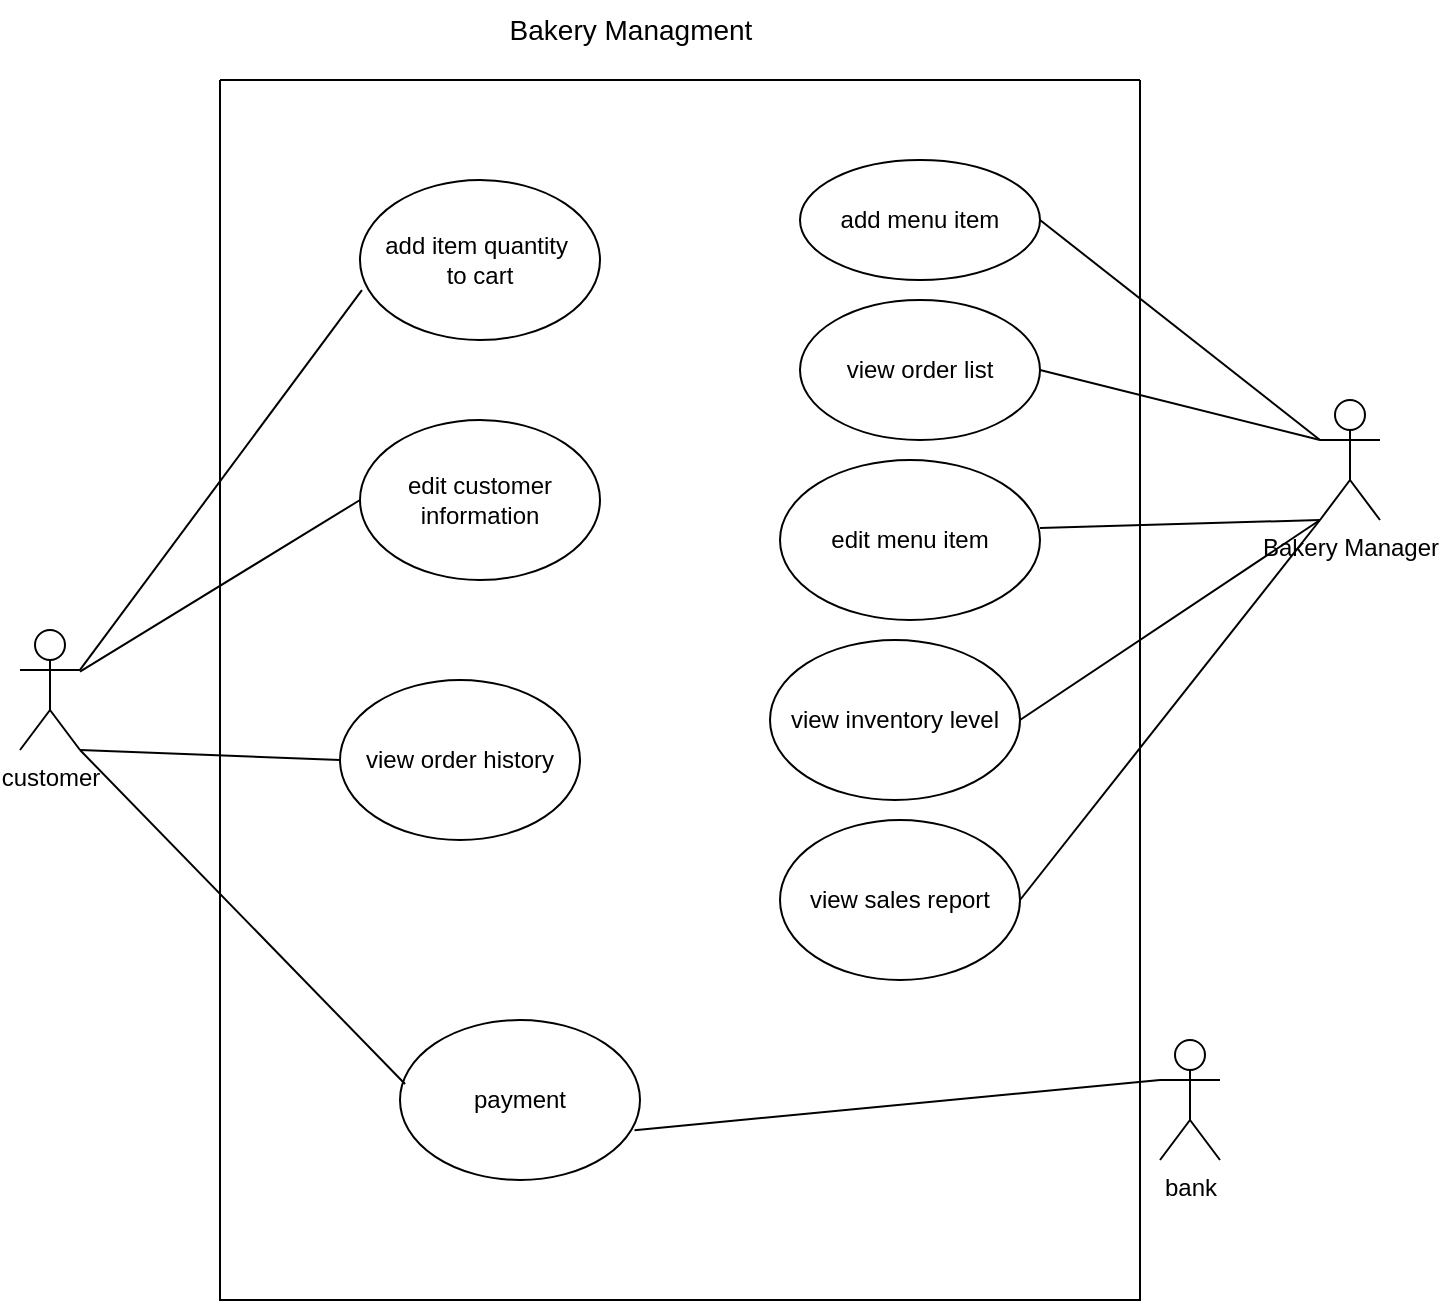 <mxfile version="24.4.10" type="github">
  <diagram name="Page-1" id="zIkEey9hMnGSD0FNgRtD">
    <mxGraphModel dx="1128" dy="1598" grid="1" gridSize="10" guides="1" tooltips="1" connect="1" arrows="1" fold="1" page="1" pageScale="1" pageWidth="850" pageHeight="1100" math="0" shadow="0">
      <root>
        <mxCell id="0" />
        <mxCell id="1" parent="0" />
        <mxCell id="eQs5KJgAMZQmj60F_Wst-5" value="" style="swimlane;startSize=0;" vertex="1" parent="1">
          <mxGeometry x="160" y="30" width="460" height="610" as="geometry" />
        </mxCell>
        <mxCell id="eQs5KJgAMZQmj60F_Wst-10" value="add menu item" style="ellipse;whiteSpace=wrap;html=1;" vertex="1" parent="eQs5KJgAMZQmj60F_Wst-5">
          <mxGeometry x="290" y="40" width="120" height="60" as="geometry" />
        </mxCell>
        <mxCell id="eQs5KJgAMZQmj60F_Wst-11" value="view order list" style="ellipse;whiteSpace=wrap;html=1;" vertex="1" parent="eQs5KJgAMZQmj60F_Wst-5">
          <mxGeometry x="290" y="110" width="120" height="70" as="geometry" />
        </mxCell>
        <mxCell id="eQs5KJgAMZQmj60F_Wst-15" value="edit menu item" style="ellipse;whiteSpace=wrap;html=1;" vertex="1" parent="eQs5KJgAMZQmj60F_Wst-5">
          <mxGeometry x="280" y="190" width="130" height="80" as="geometry" />
        </mxCell>
        <mxCell id="eQs5KJgAMZQmj60F_Wst-18" value="view inventory level" style="ellipse;whiteSpace=wrap;html=1;" vertex="1" parent="eQs5KJgAMZQmj60F_Wst-5">
          <mxGeometry x="275" y="280" width="125" height="80" as="geometry" />
        </mxCell>
        <mxCell id="eQs5KJgAMZQmj60F_Wst-21" value="view sales report" style="ellipse;whiteSpace=wrap;html=1;" vertex="1" parent="eQs5KJgAMZQmj60F_Wst-5">
          <mxGeometry x="280" y="370" width="120" height="80" as="geometry" />
        </mxCell>
        <mxCell id="eQs5KJgAMZQmj60F_Wst-27" value="add item quantity&amp;nbsp; &lt;br&gt;to cart" style="ellipse;whiteSpace=wrap;html=1;" vertex="1" parent="eQs5KJgAMZQmj60F_Wst-5">
          <mxGeometry x="70" y="50" width="120" height="80" as="geometry" />
        </mxCell>
        <mxCell id="eQs5KJgAMZQmj60F_Wst-29" value="payment" style="ellipse;whiteSpace=wrap;html=1;" vertex="1" parent="eQs5KJgAMZQmj60F_Wst-5">
          <mxGeometry x="90" y="470" width="120" height="80" as="geometry" />
        </mxCell>
        <mxCell id="eQs5KJgAMZQmj60F_Wst-31" value="view order history" style="ellipse;whiteSpace=wrap;html=1;" vertex="1" parent="eQs5KJgAMZQmj60F_Wst-5">
          <mxGeometry x="60" y="300" width="120" height="80" as="geometry" />
        </mxCell>
        <mxCell id="eQs5KJgAMZQmj60F_Wst-34" value="edit customer information" style="ellipse;whiteSpace=wrap;html=1;" vertex="1" parent="eQs5KJgAMZQmj60F_Wst-5">
          <mxGeometry x="70" y="170" width="120" height="80" as="geometry" />
        </mxCell>
        <mxCell id="eQs5KJgAMZQmj60F_Wst-6" value="&lt;font style=&quot;font-size: 14px;&quot;&gt;Bakery Managment&lt;/font&gt;" style="text;html=1;align=center;verticalAlign=middle;resizable=0;points=[];autosize=1;strokeColor=none;fillColor=none;" vertex="1" parent="1">
          <mxGeometry x="295" y="-10" width="140" height="30" as="geometry" />
        </mxCell>
        <mxCell id="eQs5KJgAMZQmj60F_Wst-8" value="Bakery Manager" style="shape=umlActor;verticalLabelPosition=bottom;verticalAlign=top;html=1;outlineConnect=0;" vertex="1" parent="1">
          <mxGeometry x="710" y="190" width="30" height="60" as="geometry" />
        </mxCell>
        <mxCell id="eQs5KJgAMZQmj60F_Wst-23" value="customer" style="shape=umlActor;verticalLabelPosition=bottom;verticalAlign=top;html=1;outlineConnect=0;" vertex="1" parent="1">
          <mxGeometry x="60" y="305" width="30" height="60" as="geometry" />
        </mxCell>
        <mxCell id="eQs5KJgAMZQmj60F_Wst-33" value="bank" style="shape=umlActor;verticalLabelPosition=bottom;verticalAlign=top;html=1;outlineConnect=0;" vertex="1" parent="1">
          <mxGeometry x="630" y="510" width="30" height="60" as="geometry" />
        </mxCell>
        <mxCell id="eQs5KJgAMZQmj60F_Wst-39" value="" style="endArrow=none;html=1;rounded=0;entryX=0.008;entryY=0.688;entryDx=0;entryDy=0;entryPerimeter=0;exitX=1;exitY=0.333;exitDx=0;exitDy=0;exitPerimeter=0;" edge="1" parent="1" source="eQs5KJgAMZQmj60F_Wst-23" target="eQs5KJgAMZQmj60F_Wst-27">
          <mxGeometry width="50" height="50" relative="1" as="geometry">
            <mxPoint x="160" y="155" as="sourcePoint" />
            <mxPoint x="210" y="105" as="targetPoint" />
          </mxGeometry>
        </mxCell>
        <mxCell id="eQs5KJgAMZQmj60F_Wst-41" value="" style="endArrow=none;html=1;rounded=0;entryX=0;entryY=0.5;entryDx=0;entryDy=0;exitX=1;exitY=1;exitDx=0;exitDy=0;exitPerimeter=0;" edge="1" parent="1" source="eQs5KJgAMZQmj60F_Wst-23" target="eQs5KJgAMZQmj60F_Wst-31">
          <mxGeometry width="50" height="50" relative="1" as="geometry">
            <mxPoint x="340" y="310" as="sourcePoint" />
            <mxPoint x="390" y="260" as="targetPoint" />
          </mxGeometry>
        </mxCell>
        <mxCell id="eQs5KJgAMZQmj60F_Wst-43" value="" style="endArrow=none;html=1;rounded=0;exitX=0;exitY=0.333;exitDx=0;exitDy=0;exitPerimeter=0;entryX=1;entryY=0.5;entryDx=0;entryDy=0;" edge="1" parent="1" source="eQs5KJgAMZQmj60F_Wst-8" target="eQs5KJgAMZQmj60F_Wst-10">
          <mxGeometry width="50" height="50" relative="1" as="geometry">
            <mxPoint x="340" y="310" as="sourcePoint" />
            <mxPoint x="390" y="260" as="targetPoint" />
          </mxGeometry>
        </mxCell>
        <mxCell id="eQs5KJgAMZQmj60F_Wst-44" value="" style="endArrow=none;html=1;rounded=0;entryX=1;entryY=0.5;entryDx=0;entryDy=0;" edge="1" parent="1" target="eQs5KJgAMZQmj60F_Wst-11">
          <mxGeometry width="50" height="50" relative="1" as="geometry">
            <mxPoint x="710" y="210" as="sourcePoint" />
            <mxPoint x="390" y="260" as="targetPoint" />
          </mxGeometry>
        </mxCell>
        <mxCell id="eQs5KJgAMZQmj60F_Wst-45" value="" style="endArrow=none;html=1;rounded=0;exitX=0;exitY=1;exitDx=0;exitDy=0;exitPerimeter=0;entryX=1;entryY=0.425;entryDx=0;entryDy=0;entryPerimeter=0;" edge="1" parent="1" source="eQs5KJgAMZQmj60F_Wst-8" target="eQs5KJgAMZQmj60F_Wst-15">
          <mxGeometry width="50" height="50" relative="1" as="geometry">
            <mxPoint x="340" y="310" as="sourcePoint" />
            <mxPoint x="390" y="260" as="targetPoint" />
          </mxGeometry>
        </mxCell>
        <mxCell id="eQs5KJgAMZQmj60F_Wst-46" value="" style="endArrow=none;html=1;rounded=0;exitX=0;exitY=1;exitDx=0;exitDy=0;exitPerimeter=0;entryX=1;entryY=0.5;entryDx=0;entryDy=0;" edge="1" parent="1" source="eQs5KJgAMZQmj60F_Wst-8" target="eQs5KJgAMZQmj60F_Wst-18">
          <mxGeometry width="50" height="50" relative="1" as="geometry">
            <mxPoint x="340" y="310" as="sourcePoint" />
            <mxPoint x="390" y="260" as="targetPoint" />
          </mxGeometry>
        </mxCell>
        <mxCell id="eQs5KJgAMZQmj60F_Wst-47" value="" style="endArrow=none;html=1;rounded=0;entryX=0;entryY=1;entryDx=0;entryDy=0;entryPerimeter=0;exitX=1;exitY=0.5;exitDx=0;exitDy=0;" edge="1" parent="1" source="eQs5KJgAMZQmj60F_Wst-21" target="eQs5KJgAMZQmj60F_Wst-8">
          <mxGeometry width="50" height="50" relative="1" as="geometry">
            <mxPoint x="650" y="340" as="sourcePoint" />
            <mxPoint x="700" y="290" as="targetPoint" />
          </mxGeometry>
        </mxCell>
        <mxCell id="eQs5KJgAMZQmj60F_Wst-48" value="" style="endArrow=none;html=1;rounded=0;entryX=0;entryY=0.5;entryDx=0;entryDy=0;" edge="1" parent="1" source="eQs5KJgAMZQmj60F_Wst-23" target="eQs5KJgAMZQmj60F_Wst-34">
          <mxGeometry width="50" height="50" relative="1" as="geometry">
            <mxPoint x="100" y="200" as="sourcePoint" />
            <mxPoint x="221" y="125" as="targetPoint" />
          </mxGeometry>
        </mxCell>
        <mxCell id="eQs5KJgAMZQmj60F_Wst-49" value="" style="endArrow=none;html=1;rounded=0;entryX=0.021;entryY=0.4;entryDx=0;entryDy=0;entryPerimeter=0;exitX=1;exitY=1;exitDx=0;exitDy=0;exitPerimeter=0;" edge="1" parent="1" source="eQs5KJgAMZQmj60F_Wst-23" target="eQs5KJgAMZQmj60F_Wst-29">
          <mxGeometry width="50" height="50" relative="1" as="geometry">
            <mxPoint x="110" y="210" as="sourcePoint" />
            <mxPoint x="231" y="135" as="targetPoint" />
          </mxGeometry>
        </mxCell>
        <mxCell id="eQs5KJgAMZQmj60F_Wst-50" value="" style="endArrow=none;html=1;rounded=0;entryX=0;entryY=0.333;entryDx=0;entryDy=0;entryPerimeter=0;exitX=0.977;exitY=0.689;exitDx=0;exitDy=0;exitPerimeter=0;" edge="1" parent="1" source="eQs5KJgAMZQmj60F_Wst-29" target="eQs5KJgAMZQmj60F_Wst-33">
          <mxGeometry width="50" height="50" relative="1" as="geometry">
            <mxPoint x="120" y="220" as="sourcePoint" />
            <mxPoint x="241" y="145" as="targetPoint" />
          </mxGeometry>
        </mxCell>
      </root>
    </mxGraphModel>
  </diagram>
</mxfile>
